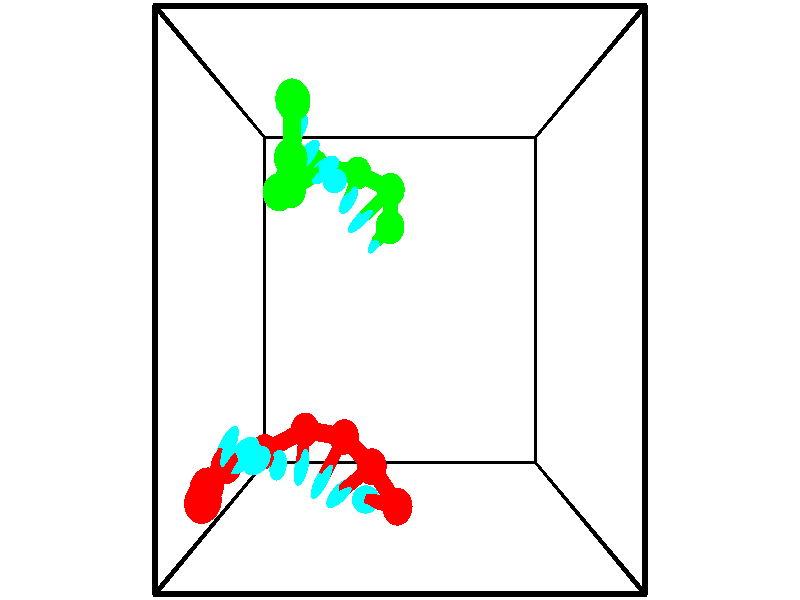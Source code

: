 // switches for output
#declare DRAW_BASES = 1; // possible values are 0, 1; only relevant for DNA ribbons
#declare DRAW_BASES_TYPE = 3; // possible values are 1, 2, 3; only relevant for DNA ribbons
#declare DRAW_FOG = 0; // set to 1 to enable fog

#include "colors.inc"

#include "transforms.inc"
background { rgb <1, 1, 1>}

#default {
   normal{
       ripples 0.25
       frequency 0.20
       turbulence 0.2
       lambda 5
   }
	finish {
		phong 0.1
		phong_size 40.
	}
}

// original window dimensions: 1024x640


// camera settings

camera {
	sky <-0, 1, 0>
	up <-0, 1, 0>
	right 1.6 * <1, 0, 0>
	location <2.5, 2.5, 11.1562>
	look_at <2.5, 2.5, 2.5>
	direction <0, 0, -8.6562>
	angle 67.0682
}


# declare cpy_camera_pos = <2.5, 2.5, 11.1562>;
# if (DRAW_FOG = 1)
fog {
	fog_type 2
	up vnormalize(cpy_camera_pos)
	color rgbt<1,1,1,0.3>
	distance 1e-5
	fog_alt 3e-3
	fog_offset 4
}
# end


// LIGHTS

# declare lum = 6;
global_settings {
	ambient_light rgb lum * <0.05, 0.05, 0.05>
	max_trace_level 15
}# declare cpy_direct_light_amount = 0.25;
light_source
{	1000 * <-1, -1, 1>,
	rgb lum * cpy_direct_light_amount
	parallel
}

light_source
{	1000 * <1, 1, -1>,
	rgb lum * cpy_direct_light_amount
	parallel
}

// strand 0

// nucleotide -1

// particle -1
sphere {
	<-0.260335, 0.146721, 2.694932> 0.250000
	pigment { color rgbt <1,0,0,0> }
	no_shadow
}
cylinder {
	<-0.134361, 0.463421, 2.485571>,  <-0.058777, 0.653441, 2.359954>, 0.100000
	pigment { color rgbt <1,0,0,0> }
	no_shadow
}
cylinder {
	<-0.134361, 0.463421, 2.485571>,  <-0.260335, 0.146721, 2.694932>, 0.100000
	pigment { color rgbt <1,0,0,0> }
	no_shadow
}

// particle -1
sphere {
	<-0.134361, 0.463421, 2.485571> 0.100000
	pigment { color rgbt <1,0,0,0> }
	no_shadow
}
sphere {
	0, 1
	scale<0.080000,0.200000,0.300000>
	matrix <0.635781, -0.585437, -0.503037,
		-0.704698, -0.174346, -0.687753,
		0.314934, 0.791749, -0.523402,
		-0.039881, 0.700946, 2.328550>
	pigment { color rgbt <0,1,1,0> }
	no_shadow
}
cylinder {
	<-0.463350, 0.103663, 1.900739>,  <-0.260335, 0.146721, 2.694932>, 0.130000
	pigment { color rgbt <1,0,0,0> }
	no_shadow
}

// nucleotide -1

// particle -1
sphere {
	<-0.463350, 0.103663, 1.900739> 0.250000
	pigment { color rgbt <1,0,0,0> }
	no_shadow
}
cylinder {
	<-0.141876, 0.341337, 1.913607>,  <0.051008, 0.483942, 1.921327>, 0.100000
	pigment { color rgbt <1,0,0,0> }
	no_shadow
}
cylinder {
	<-0.141876, 0.341337, 1.913607>,  <-0.463350, 0.103663, 1.900739>, 0.100000
	pigment { color rgbt <1,0,0,0> }
	no_shadow
}

// particle -1
sphere {
	<-0.141876, 0.341337, 1.913607> 0.100000
	pigment { color rgbt <1,0,0,0> }
	no_shadow
}
sphere {
	0, 1
	scale<0.080000,0.200000,0.300000>
	matrix <0.354356, -0.434467, -0.828052,
		-0.478040, 0.676892, -0.559728,
		0.803685, 0.594185, 0.032168,
		0.099229, 0.519593, 1.923257>
	pigment { color rgbt <0,1,1,0> }
	no_shadow
}
cylinder {
	<-0.366315, 0.221667, 1.184872>,  <-0.463350, 0.103663, 1.900739>, 0.130000
	pigment { color rgbt <1,0,0,0> }
	no_shadow
}

// nucleotide -1

// particle -1
sphere {
	<-0.366315, 0.221667, 1.184872> 0.250000
	pigment { color rgbt <1,0,0,0> }
	no_shadow
}
cylinder {
	<-0.034798, 0.308123, 1.391323>,  <0.164112, 0.359996, 1.515194>, 0.100000
	pigment { color rgbt <1,0,0,0> }
	no_shadow
}
cylinder {
	<-0.034798, 0.308123, 1.391323>,  <-0.366315, 0.221667, 1.184872>, 0.100000
	pigment { color rgbt <1,0,0,0> }
	no_shadow
}

// particle -1
sphere {
	<-0.034798, 0.308123, 1.391323> 0.100000
	pigment { color rgbt <1,0,0,0> }
	no_shadow
}
sphere {
	0, 1
	scale<0.080000,0.200000,0.300000>
	matrix <0.552209, -0.464913, -0.692041,
		0.090377, 0.858568, -0.504671,
		0.828792, 0.216139, 0.516127,
		0.213840, 0.372964, 1.546161>
	pigment { color rgbt <0,1,1,0> }
	no_shadow
}
cylinder {
	<0.139438, 0.300464, 0.656106>,  <-0.366315, 0.221667, 1.184872>, 0.130000
	pigment { color rgbt <1,0,0,0> }
	no_shadow
}

// nucleotide -1

// particle -1
sphere {
	<0.139438, 0.300464, 0.656106> 0.250000
	pigment { color rgbt <1,0,0,0> }
	no_shadow
}
cylinder {
	<0.343292, 0.267487, 0.998678>,  <0.465605, 0.247700, 1.204222>, 0.100000
	pigment { color rgbt <1,0,0,0> }
	no_shadow
}
cylinder {
	<0.343292, 0.267487, 0.998678>,  <0.139438, 0.300464, 0.656106>, 0.100000
	pigment { color rgbt <1,0,0,0> }
	no_shadow
}

// particle -1
sphere {
	<0.343292, 0.267487, 0.998678> 0.100000
	pigment { color rgbt <1,0,0,0> }
	no_shadow
}
sphere {
	0, 1
	scale<0.080000,0.200000,0.300000>
	matrix <0.777411, -0.382374, -0.499422,
		0.368652, 0.920322, -0.130779,
		0.509635, -0.082444, 0.856431,
		0.496183, 0.242753, 1.255608>
	pigment { color rgbt <0,1,1,0> }
	no_shadow
}
cylinder {
	<0.818996, 0.587868, 0.490986>,  <0.139438, 0.300464, 0.656106>, 0.130000
	pigment { color rgbt <1,0,0,0> }
	no_shadow
}

// nucleotide -1

// particle -1
sphere {
	<0.818996, 0.587868, 0.490986> 0.250000
	pigment { color rgbt <1,0,0,0> }
	no_shadow
}
cylinder {
	<0.837112, 0.350376, 0.812342>,  <0.847982, 0.207881, 1.005155>, 0.100000
	pigment { color rgbt <1,0,0,0> }
	no_shadow
}
cylinder {
	<0.837112, 0.350376, 0.812342>,  <0.818996, 0.587868, 0.490986>, 0.100000
	pigment { color rgbt <1,0,0,0> }
	no_shadow
}

// particle -1
sphere {
	<0.837112, 0.350376, 0.812342> 0.100000
	pigment { color rgbt <1,0,0,0> }
	no_shadow
}
sphere {
	0, 1
	scale<0.080000,0.200000,0.300000>
	matrix <0.783939, -0.477344, -0.396967,
		0.619184, 0.647786, 0.443829,
		0.045291, -0.593730, 0.803388,
		0.850700, 0.172257, 1.053358>
	pigment { color rgbt <0,1,1,0> }
	no_shadow
}
cylinder {
	<1.542828, 0.540366, 0.786915>,  <0.818996, 0.587868, 0.490986>, 0.130000
	pigment { color rgbt <1,0,0,0> }
	no_shadow
}

// nucleotide -1

// particle -1
sphere {
	<1.542828, 0.540366, 0.786915> 0.250000
	pigment { color rgbt <1,0,0,0> }
	no_shadow
}
cylinder {
	<1.337090, 0.217863, 0.903807>,  <1.213646, 0.024362, 0.973942>, 0.100000
	pigment { color rgbt <1,0,0,0> }
	no_shadow
}
cylinder {
	<1.337090, 0.217863, 0.903807>,  <1.542828, 0.540366, 0.786915>, 0.100000
	pigment { color rgbt <1,0,0,0> }
	no_shadow
}

// particle -1
sphere {
	<1.337090, 0.217863, 0.903807> 0.100000
	pigment { color rgbt <1,0,0,0> }
	no_shadow
}
sphere {
	0, 1
	scale<0.080000,0.200000,0.300000>
	matrix <0.741901, -0.589255, -0.319939,
		0.430150, 0.052246, 0.901244,
		-0.514347, -0.806256, 0.292230,
		1.182785, -0.024014, 0.991476>
	pigment { color rgbt <0,1,1,0> }
	no_shadow
}
cylinder {
	<2.026072, 0.177701, 1.061322>,  <1.542828, 0.540366, 0.786915>, 0.130000
	pigment { color rgbt <1,0,0,0> }
	no_shadow
}

// nucleotide -1

// particle -1
sphere {
	<2.026072, 0.177701, 1.061322> 0.250000
	pigment { color rgbt <1,0,0,0> }
	no_shadow
}
cylinder {
	<1.713417, -0.055626, 0.972975>,  <1.525824, -0.195622, 0.919966>, 0.100000
	pigment { color rgbt <1,0,0,0> }
	no_shadow
}
cylinder {
	<1.713417, -0.055626, 0.972975>,  <2.026072, 0.177701, 1.061322>, 0.100000
	pigment { color rgbt <1,0,0,0> }
	no_shadow
}

// particle -1
sphere {
	<1.713417, -0.055626, 0.972975> 0.100000
	pigment { color rgbt <1,0,0,0> }
	no_shadow
}
sphere {
	0, 1
	scale<0.080000,0.200000,0.300000>
	matrix <0.621513, -0.698544, -0.354623,
		0.052572, -0.414459, 0.908548,
		-0.781638, -0.583318, -0.220868,
		1.478926, -0.230621, 0.906714>
	pigment { color rgbt <0,1,1,0> }
	no_shadow
}
cylinder {
	<2.456644, -0.345140, 1.180607>,  <2.026072, 0.177701, 1.061322>, 0.130000
	pigment { color rgbt <1,0,0,0> }
	no_shadow
}

// nucleotide -1

// particle -1
sphere {
	<2.456644, -0.345140, 1.180607> 0.250000
	pigment { color rgbt <1,0,0,0> }
	no_shadow
}
cylinder {
	<2.142212, -0.356192, 0.933603>,  <1.953553, -0.362823, 0.785401>, 0.100000
	pigment { color rgbt <1,0,0,0> }
	no_shadow
}
cylinder {
	<2.142212, -0.356192, 0.933603>,  <2.456644, -0.345140, 1.180607>, 0.100000
	pigment { color rgbt <1,0,0,0> }
	no_shadow
}

// particle -1
sphere {
	<2.142212, -0.356192, 0.933603> 0.100000
	pigment { color rgbt <1,0,0,0> }
	no_shadow
}
sphere {
	0, 1
	scale<0.080000,0.200000,0.300000>
	matrix <0.551434, -0.482718, -0.680370,
		-0.279285, -0.875340, 0.394690,
		-0.786079, -0.027629, -0.617508,
		1.906388, -0.364480, 0.748351>
	pigment { color rgbt <0,1,1,0> }
	no_shadow
}
// strand 1

// nucleotide -1

// particle -1
sphere {
	<2.326669, 3.555935, 0.681998> 0.250000
	pigment { color rgbt <0,1,0,0> }
	no_shadow
}
cylinder {
	<2.175095, 3.464546, 0.323288>,  <2.084150, 3.409713, 0.108062>, 0.100000
	pigment { color rgbt <0,1,0,0> }
	no_shadow
}
cylinder {
	<2.175095, 3.464546, 0.323288>,  <2.326669, 3.555935, 0.681998>, 0.100000
	pigment { color rgbt <0,1,0,0> }
	no_shadow
}

// particle -1
sphere {
	<2.175095, 3.464546, 0.323288> 0.100000
	pigment { color rgbt <0,1,0,0> }
	no_shadow
}
sphere {
	0, 1
	scale<0.080000,0.200000,0.300000>
	matrix <-0.811308, 0.548184, 0.203161,
		0.445181, 0.804546, -0.393088,
		-0.378937, -0.228472, -0.896776,
		2.061414, 3.396004, 0.054255>
	pigment { color rgbt <0,1,1,0> }
	no_shadow
}
cylinder {
	<2.334299, 4.158249, 0.254962>,  <2.326669, 3.555935, 0.681998>, 0.130000
	pigment { color rgbt <0,1,0,0> }
	no_shadow
}

// nucleotide -1

// particle -1
sphere {
	<2.334299, 4.158249, 0.254962> 0.250000
	pigment { color rgbt <0,1,0,0> }
	no_shadow
}
cylinder {
	<2.023788, 3.909264, 0.215092>,  <1.837482, 3.759872, 0.191169>, 0.100000
	pigment { color rgbt <0,1,0,0> }
	no_shadow
}
cylinder {
	<2.023788, 3.909264, 0.215092>,  <2.334299, 4.158249, 0.254962>, 0.100000
	pigment { color rgbt <0,1,0,0> }
	no_shadow
}

// particle -1
sphere {
	<2.023788, 3.909264, 0.215092> 0.100000
	pigment { color rgbt <0,1,0,0> }
	no_shadow
}
sphere {
	0, 1
	scale<0.080000,0.200000,0.300000>
	matrix <-0.599699, 0.680448, 0.421132,
		-0.194315, 0.386690, -0.901506,
		-0.776275, -0.622464, -0.099676,
		1.790906, 3.722524, 0.185189>
	pigment { color rgbt <0,1,1,0> }
	no_shadow
}
cylinder {
	<1.713326, 4.482985, -0.141360>,  <2.334299, 4.158249, 0.254962>, 0.130000
	pigment { color rgbt <0,1,0,0> }
	no_shadow
}

// nucleotide -1

// particle -1
sphere {
	<1.713326, 4.482985, -0.141360> 0.250000
	pigment { color rgbt <0,1,0,0> }
	no_shadow
}
cylinder {
	<1.637329, 4.203335, 0.134357>,  <1.591731, 4.035545, 0.299788>, 0.100000
	pigment { color rgbt <0,1,0,0> }
	no_shadow
}
cylinder {
	<1.637329, 4.203335, 0.134357>,  <1.713326, 4.482985, -0.141360>, 0.100000
	pigment { color rgbt <0,1,0,0> }
	no_shadow
}

// particle -1
sphere {
	<1.637329, 4.203335, 0.134357> 0.100000
	pigment { color rgbt <0,1,0,0> }
	no_shadow
}
sphere {
	0, 1
	scale<0.080000,0.200000,0.300000>
	matrix <-0.607844, 0.635105, 0.476621,
		-0.770992, -0.328430, -0.545623,
		-0.189992, -0.699125, 0.689295,
		1.580332, 3.993597, 0.341146>
	pigment { color rgbt <0,1,1,0> }
	no_shadow
}
cylinder {
	<0.943161, 4.541118, 0.126648>,  <1.713326, 4.482985, -0.141360>, 0.130000
	pigment { color rgbt <0,1,0,0> }
	no_shadow
}

// nucleotide -1

// particle -1
sphere {
	<0.943161, 4.541118, 0.126648> 0.250000
	pigment { color rgbt <0,1,0,0> }
	no_shadow
}
cylinder {
	<1.179405, 4.367477, 0.398746>,  <1.321152, 4.263293, 0.562006>, 0.100000
	pigment { color rgbt <0,1,0,0> }
	no_shadow
}
cylinder {
	<1.179405, 4.367477, 0.398746>,  <0.943161, 4.541118, 0.126648>, 0.100000
	pigment { color rgbt <0,1,0,0> }
	no_shadow
}

// particle -1
sphere {
	<1.179405, 4.367477, 0.398746> 0.100000
	pigment { color rgbt <0,1,0,0> }
	no_shadow
}
sphere {
	0, 1
	scale<0.080000,0.200000,0.300000>
	matrix <-0.426216, 0.547989, 0.719755,
		-0.685214, -0.715027, 0.138628,
		0.590611, -0.434101, 0.680246,
		1.356589, 4.237247, 0.602820>
	pigment { color rgbt <0,1,1,0> }
	no_shadow
}
cylinder {
	<0.615147, 4.078555, 0.712732>,  <0.943161, 4.541118, 0.126648>, 0.130000
	pigment { color rgbt <0,1,0,0> }
	no_shadow
}

// nucleotide -1

// particle -1
sphere {
	<0.615147, 4.078555, 0.712732> 0.250000
	pigment { color rgbt <0,1,0,0> }
	no_shadow
}
cylinder {
	<0.960358, 4.223194, 0.853832>,  <1.167484, 4.309978, 0.938492>, 0.100000
	pigment { color rgbt <0,1,0,0> }
	no_shadow
}
cylinder {
	<0.960358, 4.223194, 0.853832>,  <0.615147, 4.078555, 0.712732>, 0.100000
	pigment { color rgbt <0,1,0,0> }
	no_shadow
}

// particle -1
sphere {
	<0.960358, 4.223194, 0.853832> 0.100000
	pigment { color rgbt <0,1,0,0> }
	no_shadow
}
sphere {
	0, 1
	scale<0.080000,0.200000,0.300000>
	matrix <-0.490666, 0.433977, 0.755586,
		0.120132, -0.825173, 0.551957,
		0.863027, 0.361597, 0.352750,
		1.219266, 4.331673, 0.959657>
	pigment { color rgbt <0,1,1,0> }
	no_shadow
}
cylinder {
	<0.549485, 3.940473, 1.451658>,  <0.615147, 4.078555, 0.712732>, 0.130000
	pigment { color rgbt <0,1,0,0> }
	no_shadow
}

// nucleotide -1

// particle -1
sphere {
	<0.549485, 3.940473, 1.451658> 0.250000
	pigment { color rgbt <0,1,0,0> }
	no_shadow
}
cylinder {
	<0.782852, 4.244759, 1.337860>,  <0.922873, 4.427330, 1.269581>, 0.100000
	pigment { color rgbt <0,1,0,0> }
	no_shadow
}
cylinder {
	<0.782852, 4.244759, 1.337860>,  <0.549485, 3.940473, 1.451658>, 0.100000
	pigment { color rgbt <0,1,0,0> }
	no_shadow
}

// particle -1
sphere {
	<0.782852, 4.244759, 1.337860> 0.100000
	pigment { color rgbt <0,1,0,0> }
	no_shadow
}
sphere {
	0, 1
	scale<0.080000,0.200000,0.300000>
	matrix <-0.471992, 0.602637, 0.643469,
		0.660944, -0.241131, 0.710640,
		0.583418, 0.760713, -0.284497,
		0.957878, 4.472972, 1.252511>
	pigment { color rgbt <0,1,1,0> }
	no_shadow
}
cylinder {
	<0.844737, 4.287679, 2.004458>,  <0.549485, 3.940473, 1.451658>, 0.130000
	pigment { color rgbt <0,1,0,0> }
	no_shadow
}

// nucleotide -1

// particle -1
sphere {
	<0.844737, 4.287679, 2.004458> 0.250000
	pigment { color rgbt <0,1,0,0> }
	no_shadow
}
cylinder {
	<0.856201, 4.568657, 1.719994>,  <0.863080, 4.737244, 1.549315>, 0.100000
	pigment { color rgbt <0,1,0,0> }
	no_shadow
}
cylinder {
	<0.856201, 4.568657, 1.719994>,  <0.844737, 4.287679, 2.004458>, 0.100000
	pigment { color rgbt <0,1,0,0> }
	no_shadow
}

// particle -1
sphere {
	<0.856201, 4.568657, 1.719994> 0.100000
	pigment { color rgbt <0,1,0,0> }
	no_shadow
}
sphere {
	0, 1
	scale<0.080000,0.200000,0.300000>
	matrix <-0.574530, 0.593771, 0.563339,
		0.817981, 0.392439, 0.420593,
		0.028660, 0.702444, -0.711161,
		0.864799, 4.779390, 1.506645>
	pigment { color rgbt <0,1,1,0> }
	no_shadow
}
cylinder {
	<0.948483, 4.913999, 2.409448>,  <0.844737, 4.287679, 2.004458>, 0.130000
	pigment { color rgbt <0,1,0,0> }
	no_shadow
}

// nucleotide -1

// particle -1
sphere {
	<0.948483, 4.913999, 2.409448> 0.250000
	pigment { color rgbt <0,1,0,0> }
	no_shadow
}
cylinder {
	<0.809082, 5.034756, 2.054504>,  <0.725442, 5.107210, 1.841538>, 0.100000
	pigment { color rgbt <0,1,0,0> }
	no_shadow
}
cylinder {
	<0.809082, 5.034756, 2.054504>,  <0.948483, 4.913999, 2.409448>, 0.100000
	pigment { color rgbt <0,1,0,0> }
	no_shadow
}

// particle -1
sphere {
	<0.809082, 5.034756, 2.054504> 0.100000
	pigment { color rgbt <0,1,0,0> }
	no_shadow
}
sphere {
	0, 1
	scale<0.080000,0.200000,0.300000>
	matrix <-0.788761, 0.416985, 0.451641,
		0.506363, 0.857313, 0.092801,
		-0.348501, 0.301892, -0.887360,
		0.704532, 5.125323, 1.788296>
	pigment { color rgbt <0,1,1,0> }
	no_shadow
}
// box output
cylinder {
	<0.000000, 0.000000, 0.000000>,  <5.000000, 0.000000, 0.000000>, 0.025000
	pigment { color rgbt <0,0,0,0> }
	no_shadow
}
cylinder {
	<0.000000, 0.000000, 0.000000>,  <0.000000, 5.000000, 0.000000>, 0.025000
	pigment { color rgbt <0,0,0,0> }
	no_shadow
}
cylinder {
	<0.000000, 0.000000, 0.000000>,  <0.000000, 0.000000, 5.000000>, 0.025000
	pigment { color rgbt <0,0,0,0> }
	no_shadow
}
cylinder {
	<5.000000, 5.000000, 5.000000>,  <0.000000, 5.000000, 5.000000>, 0.025000
	pigment { color rgbt <0,0,0,0> }
	no_shadow
}
cylinder {
	<5.000000, 5.000000, 5.000000>,  <5.000000, 0.000000, 5.000000>, 0.025000
	pigment { color rgbt <0,0,0,0> }
	no_shadow
}
cylinder {
	<5.000000, 5.000000, 5.000000>,  <5.000000, 5.000000, 0.000000>, 0.025000
	pigment { color rgbt <0,0,0,0> }
	no_shadow
}
cylinder {
	<0.000000, 0.000000, 5.000000>,  <0.000000, 5.000000, 5.000000>, 0.025000
	pigment { color rgbt <0,0,0,0> }
	no_shadow
}
cylinder {
	<0.000000, 0.000000, 5.000000>,  <5.000000, 0.000000, 5.000000>, 0.025000
	pigment { color rgbt <0,0,0,0> }
	no_shadow
}
cylinder {
	<5.000000, 5.000000, 0.000000>,  <0.000000, 5.000000, 0.000000>, 0.025000
	pigment { color rgbt <0,0,0,0> }
	no_shadow
}
cylinder {
	<5.000000, 5.000000, 0.000000>,  <5.000000, 0.000000, 0.000000>, 0.025000
	pigment { color rgbt <0,0,0,0> }
	no_shadow
}
cylinder {
	<5.000000, 0.000000, 5.000000>,  <5.000000, 0.000000, 0.000000>, 0.025000
	pigment { color rgbt <0,0,0,0> }
	no_shadow
}
cylinder {
	<0.000000, 5.000000, 0.000000>,  <0.000000, 5.000000, 5.000000>, 0.025000
	pigment { color rgbt <0,0,0,0> }
	no_shadow
}
// end of box output
